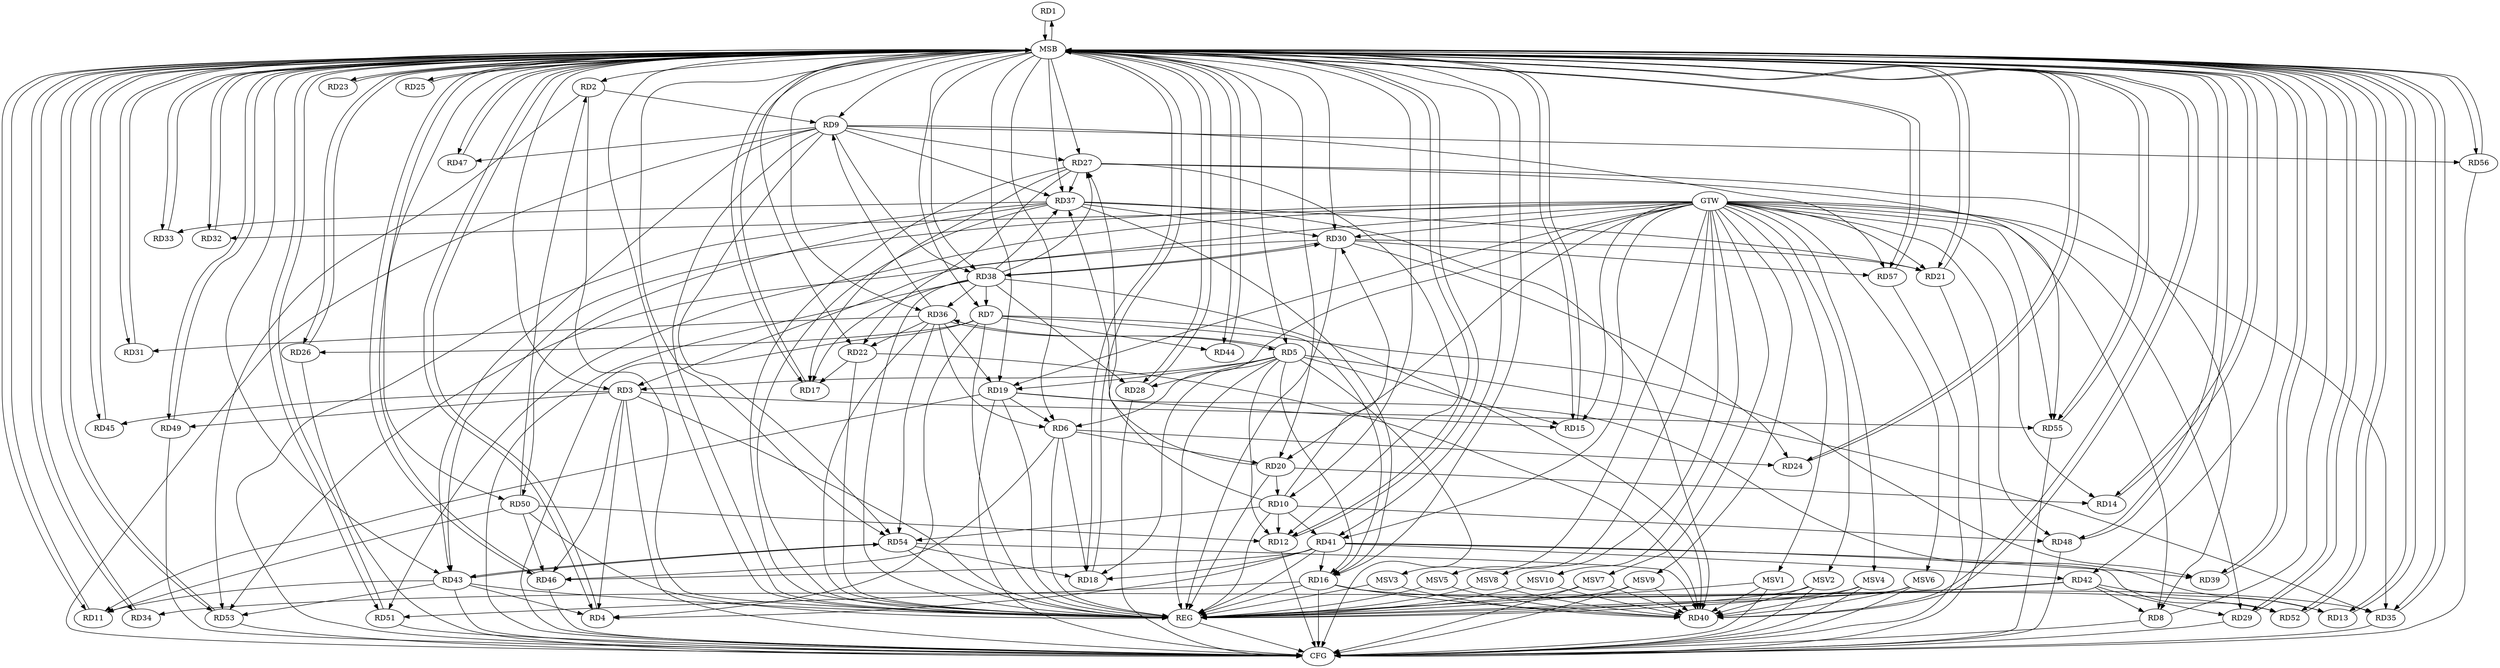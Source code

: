 strict digraph G {
  RD1 [ label="RD1" ];
  RD2 [ label="RD2" ];
  RD3 [ label="RD3" ];
  RD4 [ label="RD4" ];
  RD5 [ label="RD5" ];
  RD6 [ label="RD6" ];
  RD7 [ label="RD7" ];
  RD8 [ label="RD8" ];
  RD9 [ label="RD9" ];
  RD10 [ label="RD10" ];
  RD11 [ label="RD11" ];
  RD12 [ label="RD12" ];
  RD13 [ label="RD13" ];
  RD14 [ label="RD14" ];
  RD15 [ label="RD15" ];
  RD16 [ label="RD16" ];
  RD17 [ label="RD17" ];
  RD18 [ label="RD18" ];
  RD19 [ label="RD19" ];
  RD20 [ label="RD20" ];
  RD21 [ label="RD21" ];
  RD22 [ label="RD22" ];
  RD23 [ label="RD23" ];
  RD24 [ label="RD24" ];
  RD25 [ label="RD25" ];
  RD26 [ label="RD26" ];
  RD27 [ label="RD27" ];
  RD28 [ label="RD28" ];
  RD29 [ label="RD29" ];
  RD30 [ label="RD30" ];
  RD31 [ label="RD31" ];
  RD32 [ label="RD32" ];
  RD33 [ label="RD33" ];
  RD34 [ label="RD34" ];
  RD35 [ label="RD35" ];
  RD36 [ label="RD36" ];
  RD37 [ label="RD37" ];
  RD38 [ label="RD38" ];
  RD39 [ label="RD39" ];
  RD40 [ label="RD40" ];
  RD41 [ label="RD41" ];
  RD42 [ label="RD42" ];
  RD43 [ label="RD43" ];
  RD44 [ label="RD44" ];
  RD45 [ label="RD45" ];
  RD46 [ label="RD46" ];
  RD47 [ label="RD47" ];
  RD48 [ label="RD48" ];
  RD49 [ label="RD49" ];
  RD50 [ label="RD50" ];
  RD51 [ label="RD51" ];
  RD52 [ label="RD52" ];
  RD53 [ label="RD53" ];
  RD54 [ label="RD54" ];
  RD55 [ label="RD55" ];
  RD56 [ label="RD56" ];
  RD57 [ label="RD57" ];
  GTW [ label="GTW" ];
  REG [ label="REG" ];
  MSB [ label="MSB" ];
  CFG [ label="CFG" ];
  MSV1 [ label="MSV1" ];
  MSV2 [ label="MSV2" ];
  MSV3 [ label="MSV3" ];
  MSV4 [ label="MSV4" ];
  MSV5 [ label="MSV5" ];
  MSV6 [ label="MSV6" ];
  MSV7 [ label="MSV7" ];
  MSV8 [ label="MSV8" ];
  MSV9 [ label="MSV9" ];
  MSV10 [ label="MSV10" ];
  RD2 -> RD9;
  RD50 -> RD2;
  RD2 -> RD53;
  RD3 -> RD4;
  RD5 -> RD3;
  RD3 -> RD45;
  RD3 -> RD46;
  RD3 -> RD49;
  RD3 -> RD55;
  RD7 -> RD4;
  RD41 -> RD4;
  RD43 -> RD4;
  RD5 -> RD12;
  RD5 -> RD15;
  RD5 -> RD16;
  RD5 -> RD18;
  RD5 -> RD19;
  RD5 -> RD28;
  RD5 -> RD35;
  RD5 -> RD36;
  RD36 -> RD5;
  RD6 -> RD18;
  RD19 -> RD6;
  RD6 -> RD20;
  RD6 -> RD24;
  RD36 -> RD6;
  RD6 -> RD46;
  RD7 -> RD16;
  RD7 -> RD26;
  RD38 -> RD7;
  RD7 -> RD39;
  RD7 -> RD44;
  RD27 -> RD8;
  RD42 -> RD8;
  RD9 -> RD27;
  RD36 -> RD9;
  RD9 -> RD37;
  RD9 -> RD38;
  RD9 -> RD43;
  RD9 -> RD47;
  RD9 -> RD54;
  RD9 -> RD56;
  RD9 -> RD57;
  RD10 -> RD12;
  RD20 -> RD10;
  RD10 -> RD27;
  RD10 -> RD30;
  RD10 -> RD41;
  RD10 -> RD48;
  RD10 -> RD54;
  RD19 -> RD11;
  RD43 -> RD11;
  RD50 -> RD11;
  RD27 -> RD12;
  RD50 -> RD12;
  RD19 -> RD13;
  RD42 -> RD13;
  RD20 -> RD14;
  RD19 -> RD15;
  RD16 -> RD35;
  RD37 -> RD16;
  RD16 -> RD40;
  RD41 -> RD16;
  RD16 -> RD51;
  RD16 -> RD52;
  RD22 -> RD17;
  RD27 -> RD17;
  RD38 -> RD17;
  RD41 -> RD18;
  RD54 -> RD18;
  RD36 -> RD19;
  RD20 -> RD37;
  RD30 -> RD21;
  RD37 -> RD21;
  RD27 -> RD22;
  RD36 -> RD22;
  RD22 -> RD40;
  RD30 -> RD24;
  RD27 -> RD37;
  RD38 -> RD27;
  RD27 -> RD55;
  RD38 -> RD28;
  RD42 -> RD29;
  RD37 -> RD30;
  RD30 -> RD38;
  RD38 -> RD30;
  RD30 -> RD53;
  RD30 -> RD57;
  RD36 -> RD31;
  RD37 -> RD33;
  RD42 -> RD34;
  RD38 -> RD36;
  RD36 -> RD54;
  RD38 -> RD37;
  RD37 -> RD40;
  RD37 -> RD50;
  RD38 -> RD40;
  RD41 -> RD39;
  RD54 -> RD40;
  RD41 -> RD42;
  RD41 -> RD46;
  RD41 -> RD52;
  RD43 -> RD53;
  RD43 -> RD54;
  RD54 -> RD43;
  RD50 -> RD46;
  GTW -> RD29;
  GTW -> RD32;
  GTW -> RD15;
  GTW -> RD21;
  GTW -> RD41;
  GTW -> RD20;
  GTW -> RD30;
  GTW -> RD8;
  GTW -> RD14;
  GTW -> RD6;
  GTW -> RD19;
  GTW -> RD51;
  GTW -> RD55;
  GTW -> RD35;
  GTW -> RD48;
  GTW -> RD3;
  GTW -> RD43;
  RD2 -> REG;
  RD3 -> REG;
  RD5 -> REG;
  RD6 -> REG;
  RD7 -> REG;
  RD9 -> REG;
  RD10 -> REG;
  RD16 -> REG;
  RD19 -> REG;
  RD20 -> REG;
  RD22 -> REG;
  RD27 -> REG;
  RD30 -> REG;
  RD36 -> REG;
  RD37 -> REG;
  RD38 -> REG;
  RD41 -> REG;
  RD42 -> REG;
  RD43 -> REG;
  RD50 -> REG;
  RD54 -> REG;
  RD1 -> MSB;
  MSB -> RD12;
  MSB -> RD17;
  MSB -> RD28;
  MSB -> RD32;
  MSB -> RD43;
  MSB -> RD57;
  MSB -> REG;
  RD4 -> MSB;
  MSB -> RD1;
  MSB -> RD5;
  MSB -> RD39;
  MSB -> RD56;
  RD8 -> MSB;
  MSB -> RD6;
  MSB -> RD9;
  MSB -> RD13;
  MSB -> RD22;
  MSB -> RD31;
  MSB -> RD34;
  MSB -> RD41;
  MSB -> RD44;
  MSB -> RD49;
  MSB -> RD54;
  RD11 -> MSB;
  MSB -> RD18;
  MSB -> RD27;
  RD12 -> MSB;
  MSB -> RD16;
  MSB -> RD55;
  RD13 -> MSB;
  MSB -> RD20;
  MSB -> RD45;
  MSB -> RD52;
  RD14 -> MSB;
  MSB -> RD4;
  MSB -> RD19;
  MSB -> RD23;
  MSB -> RD46;
  RD15 -> MSB;
  MSB -> RD3;
  MSB -> RD21;
  MSB -> RD51;
  RD17 -> MSB;
  MSB -> RD11;
  RD18 -> MSB;
  MSB -> RD10;
  MSB -> RD14;
  MSB -> RD25;
  MSB -> RD37;
  MSB -> RD42;
  RD21 -> MSB;
  MSB -> RD7;
  MSB -> RD33;
  RD23 -> MSB;
  MSB -> RD24;
  RD24 -> MSB;
  MSB -> RD30;
  MSB -> RD47;
  RD25 -> MSB;
  MSB -> RD15;
  MSB -> RD50;
  RD26 -> MSB;
  RD28 -> MSB;
  MSB -> RD35;
  RD29 -> MSB;
  MSB -> RD26;
  MSB -> RD53;
  RD31 -> MSB;
  RD32 -> MSB;
  RD33 -> MSB;
  MSB -> RD29;
  MSB -> RD36;
  RD34 -> MSB;
  MSB -> RD40;
  RD35 -> MSB;
  RD39 -> MSB;
  MSB -> RD48;
  RD40 -> MSB;
  RD44 -> MSB;
  MSB -> RD2;
  MSB -> RD38;
  RD45 -> MSB;
  RD46 -> MSB;
  RD47 -> MSB;
  RD48 -> MSB;
  RD49 -> MSB;
  RD51 -> MSB;
  RD52 -> MSB;
  RD53 -> MSB;
  RD55 -> MSB;
  RD56 -> MSB;
  RD57 -> MSB;
  RD16 -> CFG;
  RD5 -> CFG;
  RD57 -> CFG;
  RD37 -> CFG;
  RD55 -> CFG;
  RD51 -> CFG;
  RD53 -> CFG;
  RD9 -> CFG;
  RD8 -> CFG;
  RD49 -> CFG;
  RD3 -> CFG;
  RD48 -> CFG;
  RD35 -> CFG;
  RD56 -> CFG;
  RD21 -> CFG;
  RD28 -> CFG;
  RD38 -> CFG;
  RD29 -> CFG;
  RD19 -> CFG;
  RD26 -> CFG;
  RD12 -> CFG;
  RD7 -> CFG;
  RD43 -> CFG;
  RD46 -> CFG;
  REG -> CFG;
  MSV1 -> RD40;
  GTW -> MSV1;
  MSV1 -> REG;
  MSV1 -> CFG;
  MSV2 -> RD40;
  MSV3 -> RD40;
  MSV4 -> RD40;
  GTW -> MSV2;
  MSV2 -> REG;
  MSV2 -> CFG;
  GTW -> MSV3;
  MSV3 -> REG;
  GTW -> MSV4;
  MSV4 -> REG;
  MSV4 -> CFG;
  MSV5 -> RD40;
  MSV6 -> RD40;
  MSV7 -> RD40;
  MSV8 -> RD40;
  MSV9 -> RD40;
  GTW -> MSV5;
  MSV5 -> REG;
  GTW -> MSV6;
  MSV6 -> REG;
  MSV6 -> CFG;
  GTW -> MSV7;
  MSV7 -> REG;
  MSV7 -> CFG;
  GTW -> MSV8;
  MSV8 -> REG;
  GTW -> MSV9;
  MSV9 -> REG;
  MSV9 -> CFG;
  MSV10 -> RD40;
  GTW -> MSV10;
  MSV10 -> REG;
}
